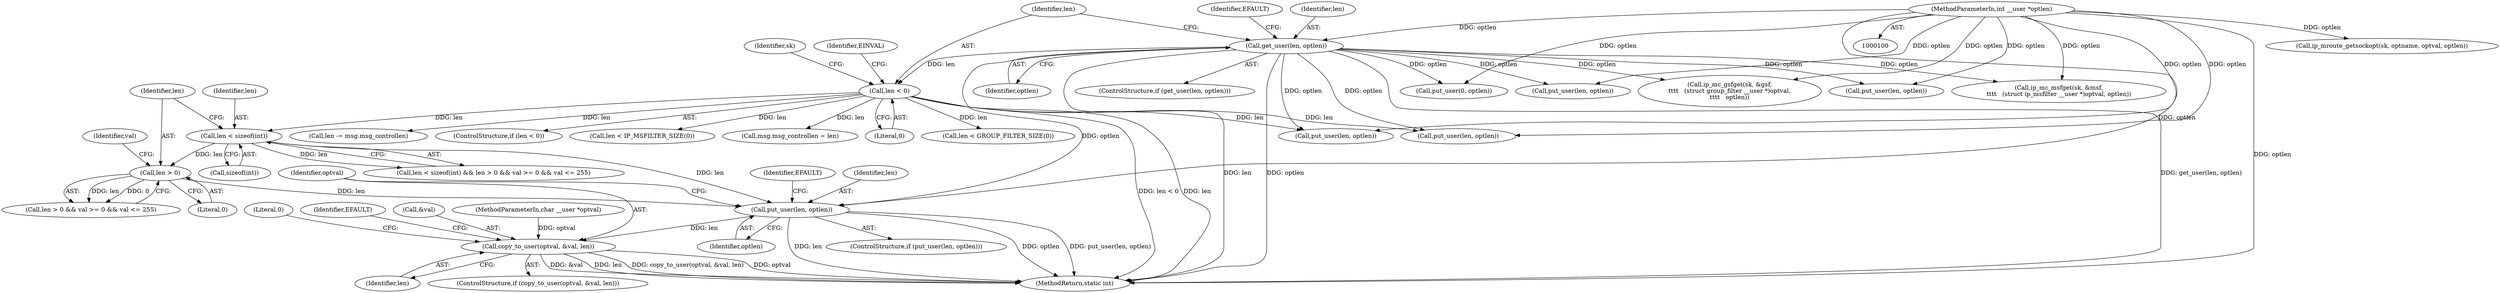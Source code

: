 digraph "0_linux_f6d8bd051c391c1c0458a30b2a7abcd939329259_25@pointer" {
"1000689" [label="(Call,put_user(len, optlen))"];
"1000645" [label="(Call,len < sizeof(int))"];
"1000138" [label="(Call,len < 0)"];
"1000131" [label="(Call,get_user(len, optlen))"];
"1000105" [label="(MethodParameterIn,int __user *optlen)"];
"1000650" [label="(Call,len > 0)"];
"1000696" [label="(Call,copy_to_user(optval, &val, len))"];
"1000531" [label="(Call,msg.msg_controllen = len)"];
"1000404" [label="(Call,put_user(len, optlen))"];
"1000694" [label="(Identifier,EFAULT)"];
"1000697" [label="(Identifier,optval)"];
"1000706" [label="(MethodReturn,static int)"];
"1000138" [label="(Call,len < 0)"];
"1000105" [label="(MethodParameterIn,int __user *optlen)"];
"1000140" [label="(Literal,0)"];
"1000468" [label="(Call,len < GROUP_FILTER_SIZE(0))"];
"1000649" [label="(Call,len > 0 && val >= 0 && val <= 255)"];
"1000705" [label="(Literal,0)"];
"1000688" [label="(ControlStructure,if (put_user(len, optlen)))"];
"1000703" [label="(Identifier,EFAULT)"];
"1000698" [label="(Call,&val)"];
"1000136" [label="(Identifier,EFAULT)"];
"1000203" [label="(Call,put_user(len, optlen))"];
"1000650" [label="(Call,len > 0)"];
"1000691" [label="(Identifier,optlen)"];
"1000671" [label="(Call,put_user(len, optlen))"];
"1000493" [label="(Call,ip_mc_gsfget(sk, &gsf,\n\t\t\t\t   (struct group_filter __user *)optval,\n\t\t\t\t   optlen))"];
"1000647" [label="(Call,sizeof(int))"];
"1000645" [label="(Call,len < sizeof(int))"];
"1000655" [label="(Identifier,val)"];
"1000131" [label="(Call,get_user(len, optlen))"];
"1000133" [label="(Identifier,optlen)"];
"1000652" [label="(Literal,0)"];
"1000651" [label="(Identifier,len)"];
"1000646" [label="(Identifier,len)"];
"1000197" [label="(Call,put_user(0, optlen))"];
"1000145" [label="(Identifier,sk)"];
"1000689" [label="(Call,put_user(len, optlen))"];
"1000104" [label="(MethodParameterIn,char __user *optval)"];
"1000644" [label="(Call,len < sizeof(int) && len > 0 && val >= 0 && val <= 255)"];
"1000605" [label="(Call,len -= msg.msg_controllen)"];
"1000132" [label="(Identifier,len)"];
"1000125" [label="(Call,ip_mroute_getsockopt(sk, optname, optval, optlen))"];
"1000139" [label="(Identifier,len)"];
"1000137" [label="(ControlStructure,if (len < 0))"];
"1000690" [label="(Identifier,len)"];
"1000611" [label="(Call,put_user(len, optlen))"];
"1000695" [label="(ControlStructure,if (copy_to_user(optval, &val, len)))"];
"1000130" [label="(ControlStructure,if (get_user(len, optlen)))"];
"1000696" [label="(Call,copy_to_user(optval, &val, len))"];
"1000143" [label="(Identifier,EINVAL)"];
"1000451" [label="(Call,ip_mc_msfget(sk, &msf,\n\t\t\t\t   (struct ip_msfilter __user *)optval, optlen))"];
"1000700" [label="(Identifier,len)"];
"1000426" [label="(Call,len < IP_MSFILTER_SIZE(0))"];
"1000689" -> "1000688"  [label="AST: "];
"1000689" -> "1000691"  [label="CFG: "];
"1000690" -> "1000689"  [label="AST: "];
"1000691" -> "1000689"  [label="AST: "];
"1000694" -> "1000689"  [label="CFG: "];
"1000697" -> "1000689"  [label="CFG: "];
"1000689" -> "1000706"  [label="DDG: put_user(len, optlen)"];
"1000689" -> "1000706"  [label="DDG: len"];
"1000689" -> "1000706"  [label="DDG: optlen"];
"1000645" -> "1000689"  [label="DDG: len"];
"1000650" -> "1000689"  [label="DDG: len"];
"1000131" -> "1000689"  [label="DDG: optlen"];
"1000105" -> "1000689"  [label="DDG: optlen"];
"1000689" -> "1000696"  [label="DDG: len"];
"1000645" -> "1000644"  [label="AST: "];
"1000645" -> "1000647"  [label="CFG: "];
"1000646" -> "1000645"  [label="AST: "];
"1000647" -> "1000645"  [label="AST: "];
"1000651" -> "1000645"  [label="CFG: "];
"1000644" -> "1000645"  [label="CFG: "];
"1000645" -> "1000644"  [label="DDG: len"];
"1000138" -> "1000645"  [label="DDG: len"];
"1000645" -> "1000650"  [label="DDG: len"];
"1000138" -> "1000137"  [label="AST: "];
"1000138" -> "1000140"  [label="CFG: "];
"1000139" -> "1000138"  [label="AST: "];
"1000140" -> "1000138"  [label="AST: "];
"1000143" -> "1000138"  [label="CFG: "];
"1000145" -> "1000138"  [label="CFG: "];
"1000138" -> "1000706"  [label="DDG: len"];
"1000138" -> "1000706"  [label="DDG: len < 0"];
"1000131" -> "1000138"  [label="DDG: len"];
"1000138" -> "1000203"  [label="DDG: len"];
"1000138" -> "1000404"  [label="DDG: len"];
"1000138" -> "1000426"  [label="DDG: len"];
"1000138" -> "1000468"  [label="DDG: len"];
"1000138" -> "1000531"  [label="DDG: len"];
"1000138" -> "1000605"  [label="DDG: len"];
"1000131" -> "1000130"  [label="AST: "];
"1000131" -> "1000133"  [label="CFG: "];
"1000132" -> "1000131"  [label="AST: "];
"1000133" -> "1000131"  [label="AST: "];
"1000136" -> "1000131"  [label="CFG: "];
"1000139" -> "1000131"  [label="CFG: "];
"1000131" -> "1000706"  [label="DDG: len"];
"1000131" -> "1000706"  [label="DDG: optlen"];
"1000131" -> "1000706"  [label="DDG: get_user(len, optlen)"];
"1000105" -> "1000131"  [label="DDG: optlen"];
"1000131" -> "1000197"  [label="DDG: optlen"];
"1000131" -> "1000203"  [label="DDG: optlen"];
"1000131" -> "1000404"  [label="DDG: optlen"];
"1000131" -> "1000451"  [label="DDG: optlen"];
"1000131" -> "1000493"  [label="DDG: optlen"];
"1000131" -> "1000611"  [label="DDG: optlen"];
"1000131" -> "1000671"  [label="DDG: optlen"];
"1000105" -> "1000100"  [label="AST: "];
"1000105" -> "1000706"  [label="DDG: optlen"];
"1000105" -> "1000125"  [label="DDG: optlen"];
"1000105" -> "1000197"  [label="DDG: optlen"];
"1000105" -> "1000203"  [label="DDG: optlen"];
"1000105" -> "1000404"  [label="DDG: optlen"];
"1000105" -> "1000451"  [label="DDG: optlen"];
"1000105" -> "1000493"  [label="DDG: optlen"];
"1000105" -> "1000611"  [label="DDG: optlen"];
"1000105" -> "1000671"  [label="DDG: optlen"];
"1000650" -> "1000649"  [label="AST: "];
"1000650" -> "1000652"  [label="CFG: "];
"1000651" -> "1000650"  [label="AST: "];
"1000652" -> "1000650"  [label="AST: "];
"1000655" -> "1000650"  [label="CFG: "];
"1000649" -> "1000650"  [label="CFG: "];
"1000650" -> "1000649"  [label="DDG: len"];
"1000650" -> "1000649"  [label="DDG: 0"];
"1000696" -> "1000695"  [label="AST: "];
"1000696" -> "1000700"  [label="CFG: "];
"1000697" -> "1000696"  [label="AST: "];
"1000698" -> "1000696"  [label="AST: "];
"1000700" -> "1000696"  [label="AST: "];
"1000703" -> "1000696"  [label="CFG: "];
"1000705" -> "1000696"  [label="CFG: "];
"1000696" -> "1000706"  [label="DDG: len"];
"1000696" -> "1000706"  [label="DDG: copy_to_user(optval, &val, len)"];
"1000696" -> "1000706"  [label="DDG: optval"];
"1000696" -> "1000706"  [label="DDG: &val"];
"1000104" -> "1000696"  [label="DDG: optval"];
}
